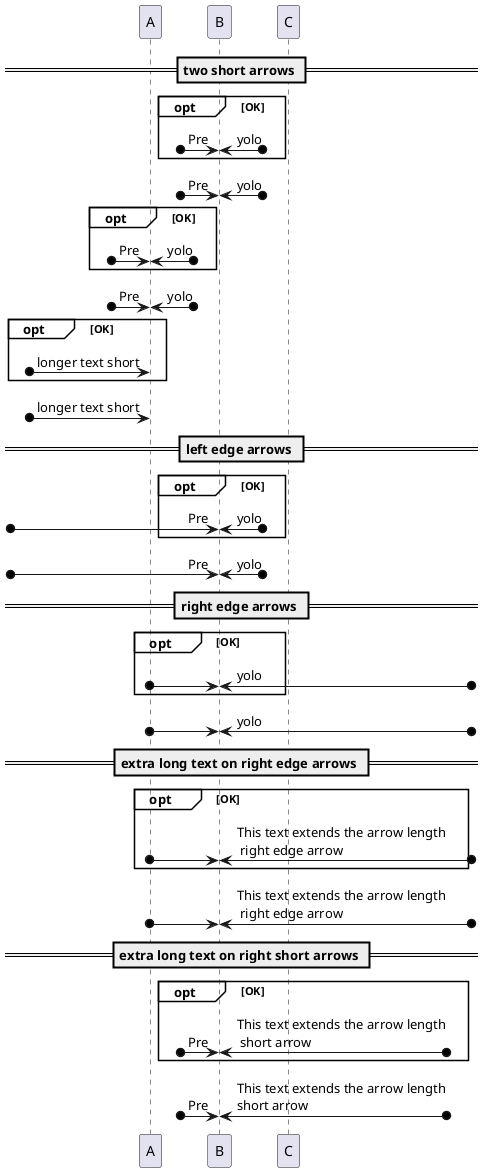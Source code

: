 {
  "sha1": "tq3kqz20l6khww5up6ngbgfnmoyy6l0",
  "insertion": {
    "when": "2024-06-06T17:24:18.639Z",
    "url": "https://github.com/plantuml/plantuml/issues/1097",
    "user": "plantuml@gmail.com"
  }
}
@startuml
!pragma teoz true
skinparam ParticipantPadding 18
skinparam BoxPadding 20

participant A
participant B
participant C

== two short arrows ==
opt#transparent OK /'in teoz'/
?o-> B : Pre
& B <-o? : yolo
end
?o-> B : Pre
& B <-o? : yolo
opt#transparent OK /'in teoz'/
?o-> A : Pre
& A <-o? : yolo
end
?o-> A : Pre
& A <-o? : yolo
opt#transparent OK /'in teoz'/
?o-> A : longer text short
end
?o-> A : longer text short
== left edge arrows ==
opt#transparent OK
[o-> B : Pre
& B <-o? : yolo
end
[o-> B : Pre
& B <-o? : yolo
== right edge arrows ==
opt#transparent OK
  A o-> B
& B <-o] : yolo
end
  A o-> B
& B <-o] : yolo
== extra long text on right edge arrows ==
opt#transparent OK
  A o-> B
& B <-o] : This text extends the arrow length\n right edge arrow
end
  A o-> B
& B <-o] : This text extends the arrow length\n right edge arrow
== extra long text on right short arrows ==
opt#transparent OK /'in teoz'/
?o-> B : Pre
& B <-o? : This text extends the arrow length\n short arrow
end
?o-> B : Pre
& B <-o? : This text extends the arrow length\nshort arrow
@enduml
